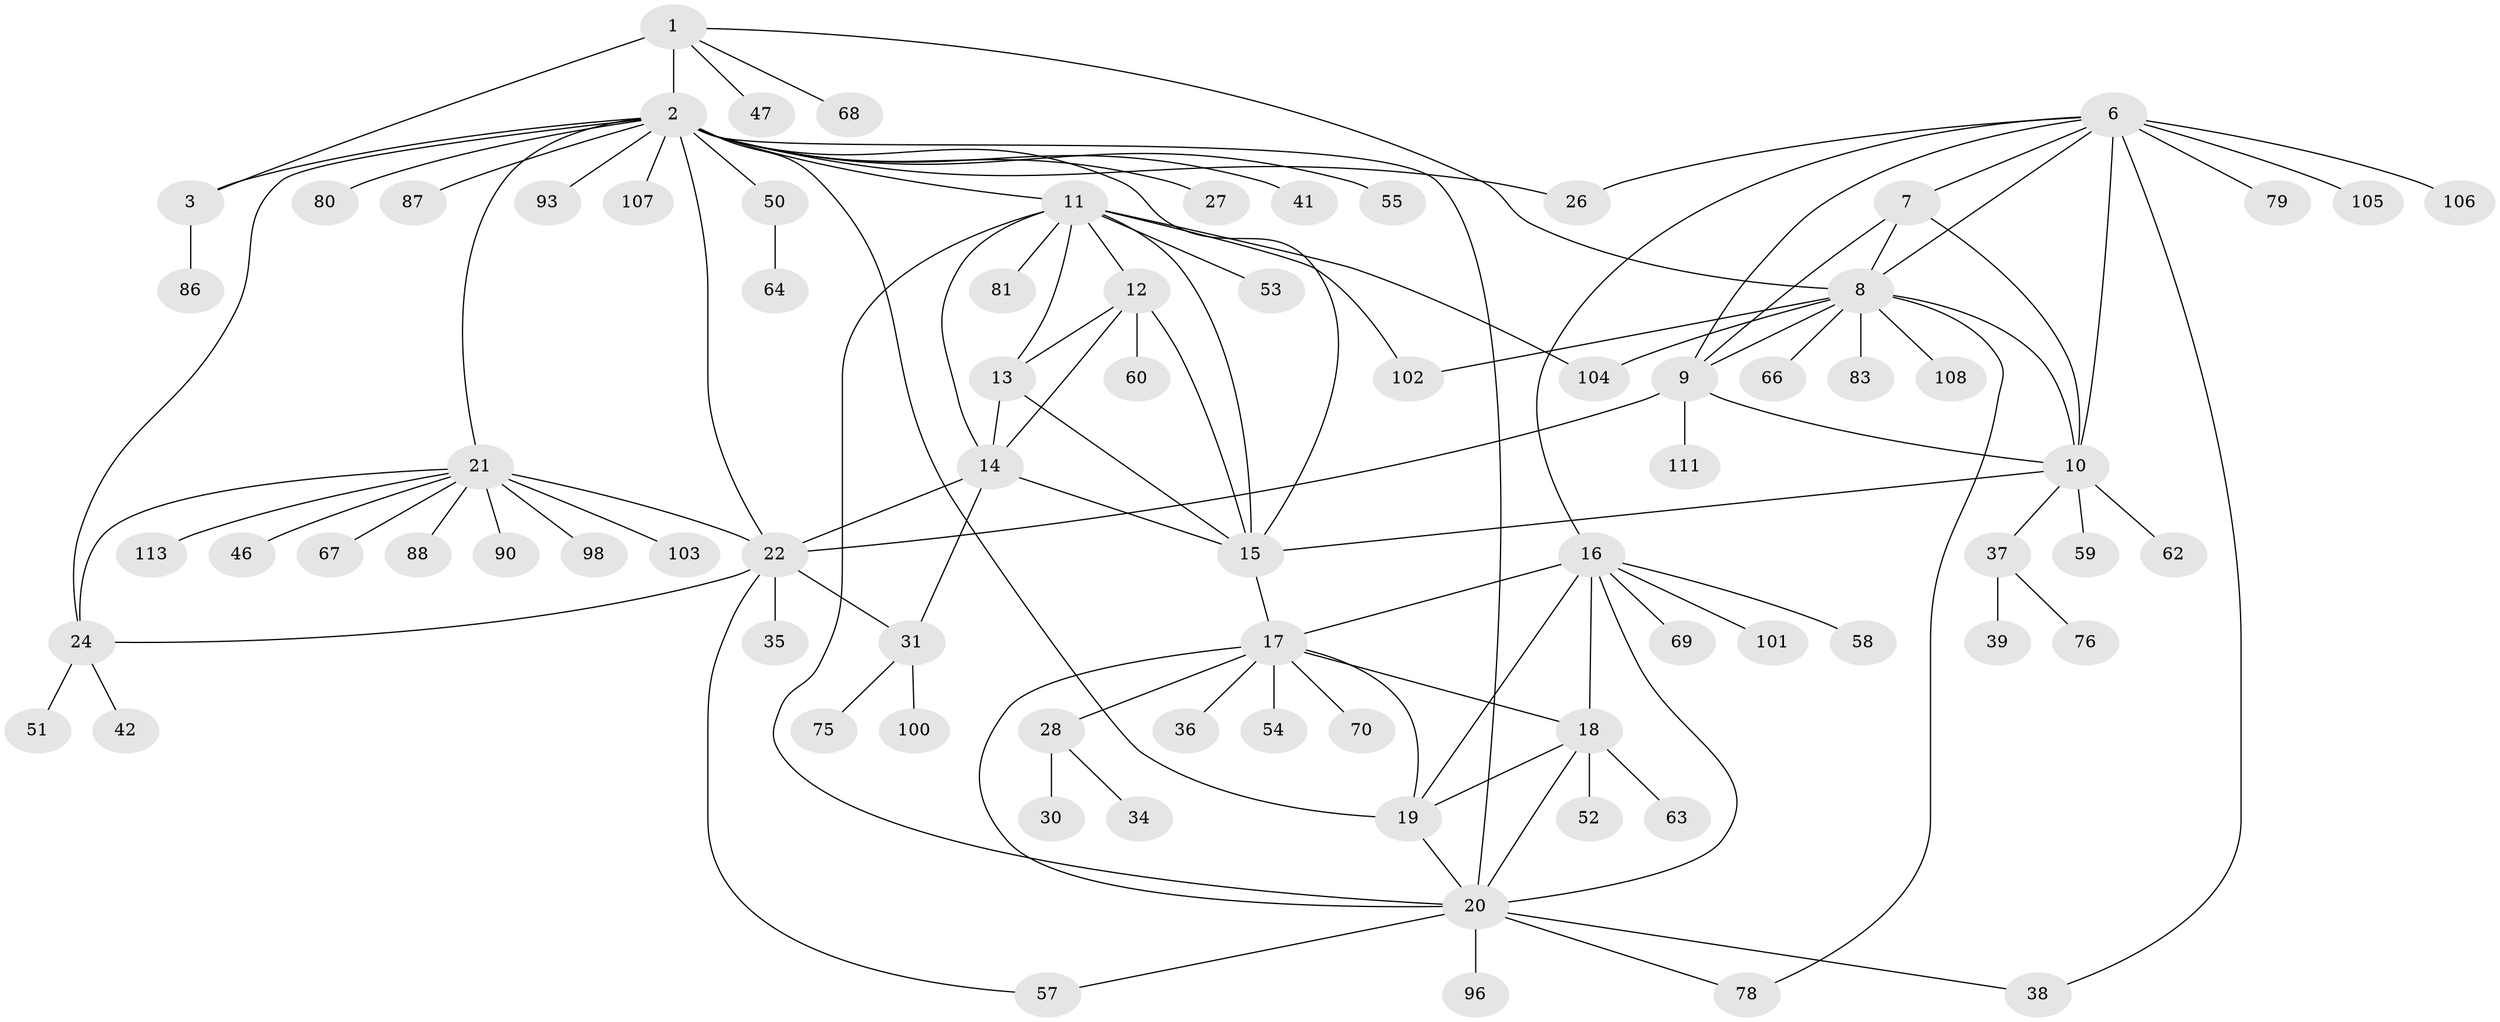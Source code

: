 // original degree distribution, {8: 0.04424778761061947, 13: 0.008849557522123894, 5: 0.017699115044247787, 7: 0.02654867256637168, 10: 0.035398230088495575, 6: 0.05309734513274336, 11: 0.02654867256637168, 4: 0.017699115044247787, 2: 0.17699115044247787, 1: 0.5663716814159292, 3: 0.02654867256637168}
// Generated by graph-tools (version 1.1) at 2025/19/03/04/25 18:19:58]
// undirected, 79 vertices, 115 edges
graph export_dot {
graph [start="1"]
  node [color=gray90,style=filled];
  1 [super="+56"];
  2 [super="+25+4+40"];
  3;
  6;
  7 [super="+73+97"];
  8;
  9;
  10;
  11;
  12 [super="+71"];
  13;
  14 [super="+48"];
  15 [super="+49+89+95+92"];
  16;
  17 [super="+29"];
  18;
  19;
  20 [super="+44+32"];
  21 [super="+23"];
  22 [super="+45"];
  24;
  26;
  27;
  28 [super="+33"];
  30;
  31 [super="+72"];
  34;
  35;
  36;
  37;
  38;
  39;
  41;
  42 [super="+82"];
  46;
  47 [super="+61"];
  50;
  51;
  52;
  53;
  54;
  55;
  57;
  58 [super="+74"];
  59;
  60;
  62;
  63 [super="+77"];
  64;
  66;
  67;
  68;
  69;
  70 [super="+84"];
  75;
  76;
  78 [super="+91"];
  79;
  80;
  81;
  83;
  86;
  87;
  88;
  90;
  93;
  96;
  98;
  100;
  101;
  102;
  103;
  104;
  105;
  106;
  107 [super="+109"];
  108;
  111;
  113;
  1 -- 2 [weight=3];
  1 -- 3;
  1 -- 8;
  1 -- 47;
  1 -- 68;
  2 -- 3 [weight=3];
  2 -- 27;
  2 -- 41;
  2 -- 50;
  2 -- 80;
  2 -- 87;
  2 -- 93;
  2 -- 107;
  2 -- 19;
  2 -- 21 [weight=2];
  2 -- 22;
  2 -- 24;
  2 -- 20;
  2 -- 55;
  2 -- 26;
  2 -- 11;
  2 -- 15;
  3 -- 86;
  6 -- 7;
  6 -- 8;
  6 -- 9;
  6 -- 10;
  6 -- 16;
  6 -- 26;
  6 -- 38;
  6 -- 79;
  6 -- 105;
  6 -- 106;
  7 -- 8;
  7 -- 9;
  7 -- 10;
  8 -- 9;
  8 -- 10;
  8 -- 66;
  8 -- 78;
  8 -- 83;
  8 -- 102;
  8 -- 104;
  8 -- 108;
  9 -- 10;
  9 -- 22;
  9 -- 111;
  10 -- 15;
  10 -- 37;
  10 -- 59;
  10 -- 62;
  11 -- 12;
  11 -- 13;
  11 -- 14;
  11 -- 15;
  11 -- 53;
  11 -- 81;
  11 -- 102;
  11 -- 104;
  11 -- 20;
  12 -- 13;
  12 -- 14;
  12 -- 15;
  12 -- 60;
  13 -- 14;
  13 -- 15;
  14 -- 15;
  14 -- 22;
  14 -- 31;
  15 -- 17;
  16 -- 17;
  16 -- 18;
  16 -- 19;
  16 -- 20;
  16 -- 58;
  16 -- 69;
  16 -- 101;
  17 -- 18;
  17 -- 19;
  17 -- 20;
  17 -- 28;
  17 -- 36;
  17 -- 54;
  17 -- 70;
  18 -- 19;
  18 -- 20;
  18 -- 52;
  18 -- 63;
  19 -- 20;
  20 -- 38;
  20 -- 57;
  20 -- 78;
  20 -- 96;
  21 -- 22 [weight=2];
  21 -- 24 [weight=2];
  21 -- 46;
  21 -- 98;
  21 -- 103;
  21 -- 113;
  21 -- 67;
  21 -- 90;
  21 -- 88;
  22 -- 24;
  22 -- 31;
  22 -- 35;
  22 -- 57;
  24 -- 42;
  24 -- 51;
  28 -- 30;
  28 -- 34;
  31 -- 75;
  31 -- 100;
  37 -- 39;
  37 -- 76;
  50 -- 64;
}
